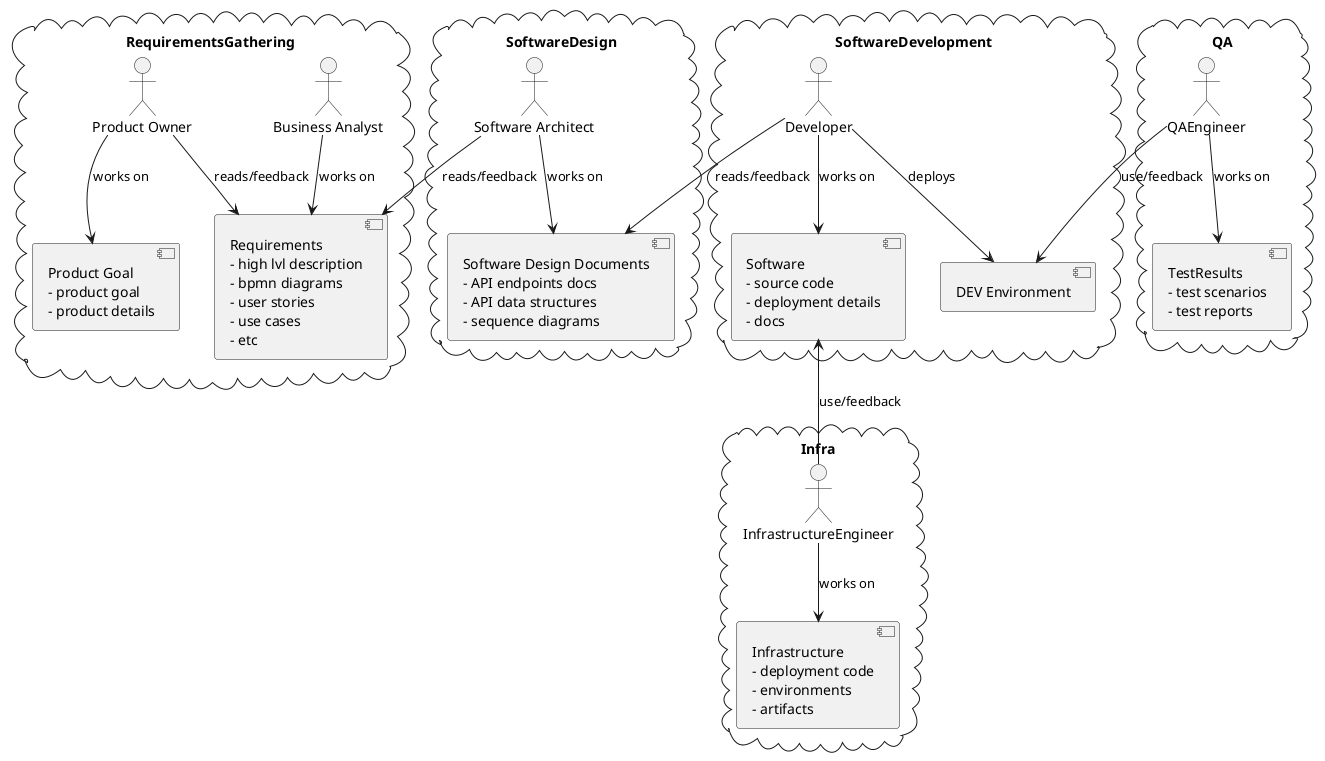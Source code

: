 @startuml


cloud RequirementsGathering {
    actor "Product Owner" as PO
    component ProductGoal [
        Product Goal
        - product goal
        - product details
    ]
    PO --> ProductGoal: works on

    component Requirements [
        Requirements
        - high lvl description
        - bpmn diagrams
        - user stories
        - use cases
        - etc
    ]
    PO --> Requirements: reads/feedback

    actor "Business Analyst" as BA


    BA --> Requirements: works on
}


cloud SoftwareDesign {
    actor "Software Architect" as SA
    SA --> Requirements:  reads/feedback

    component SoftwareDesignDocuments [
        Software Design Documents
        - API endpoints docs
        - API data structures
        - sequence diagrams
    ]
    SA --> SoftwareDesignDocuments: works on
}


cloud SoftwareDevelopment {
    actor Developer

    component Software [
        Software
        - source code
        - deployment details
        - docs
    ]

    Developer --> SoftwareDesignDocuments: reads/feedback
    Developer --> Software: works on


    component DEVEnvironment [
        DEV Environment
    ]
    Developer --> DEVEnvironment: deploys
}

cloud QA {
    actor QAEngineer

    component TestResults [
        TestResults
        - test scenarios
        - test reports
    ]

    QAEngineer --> DEVEnvironment: use/feedback
    QAEngineer --> TestResults: works on
}

cloud Infra {
    actor InfrastructureEngineer

    component Infrastructure [
        Infrastructure
        - deployment code
        - environments
        - artifacts
    ]

    InfrastructureEngineer -up-> Software: use/feedback
    InfrastructureEngineer --> Infrastructure: works on

}



@enduml
